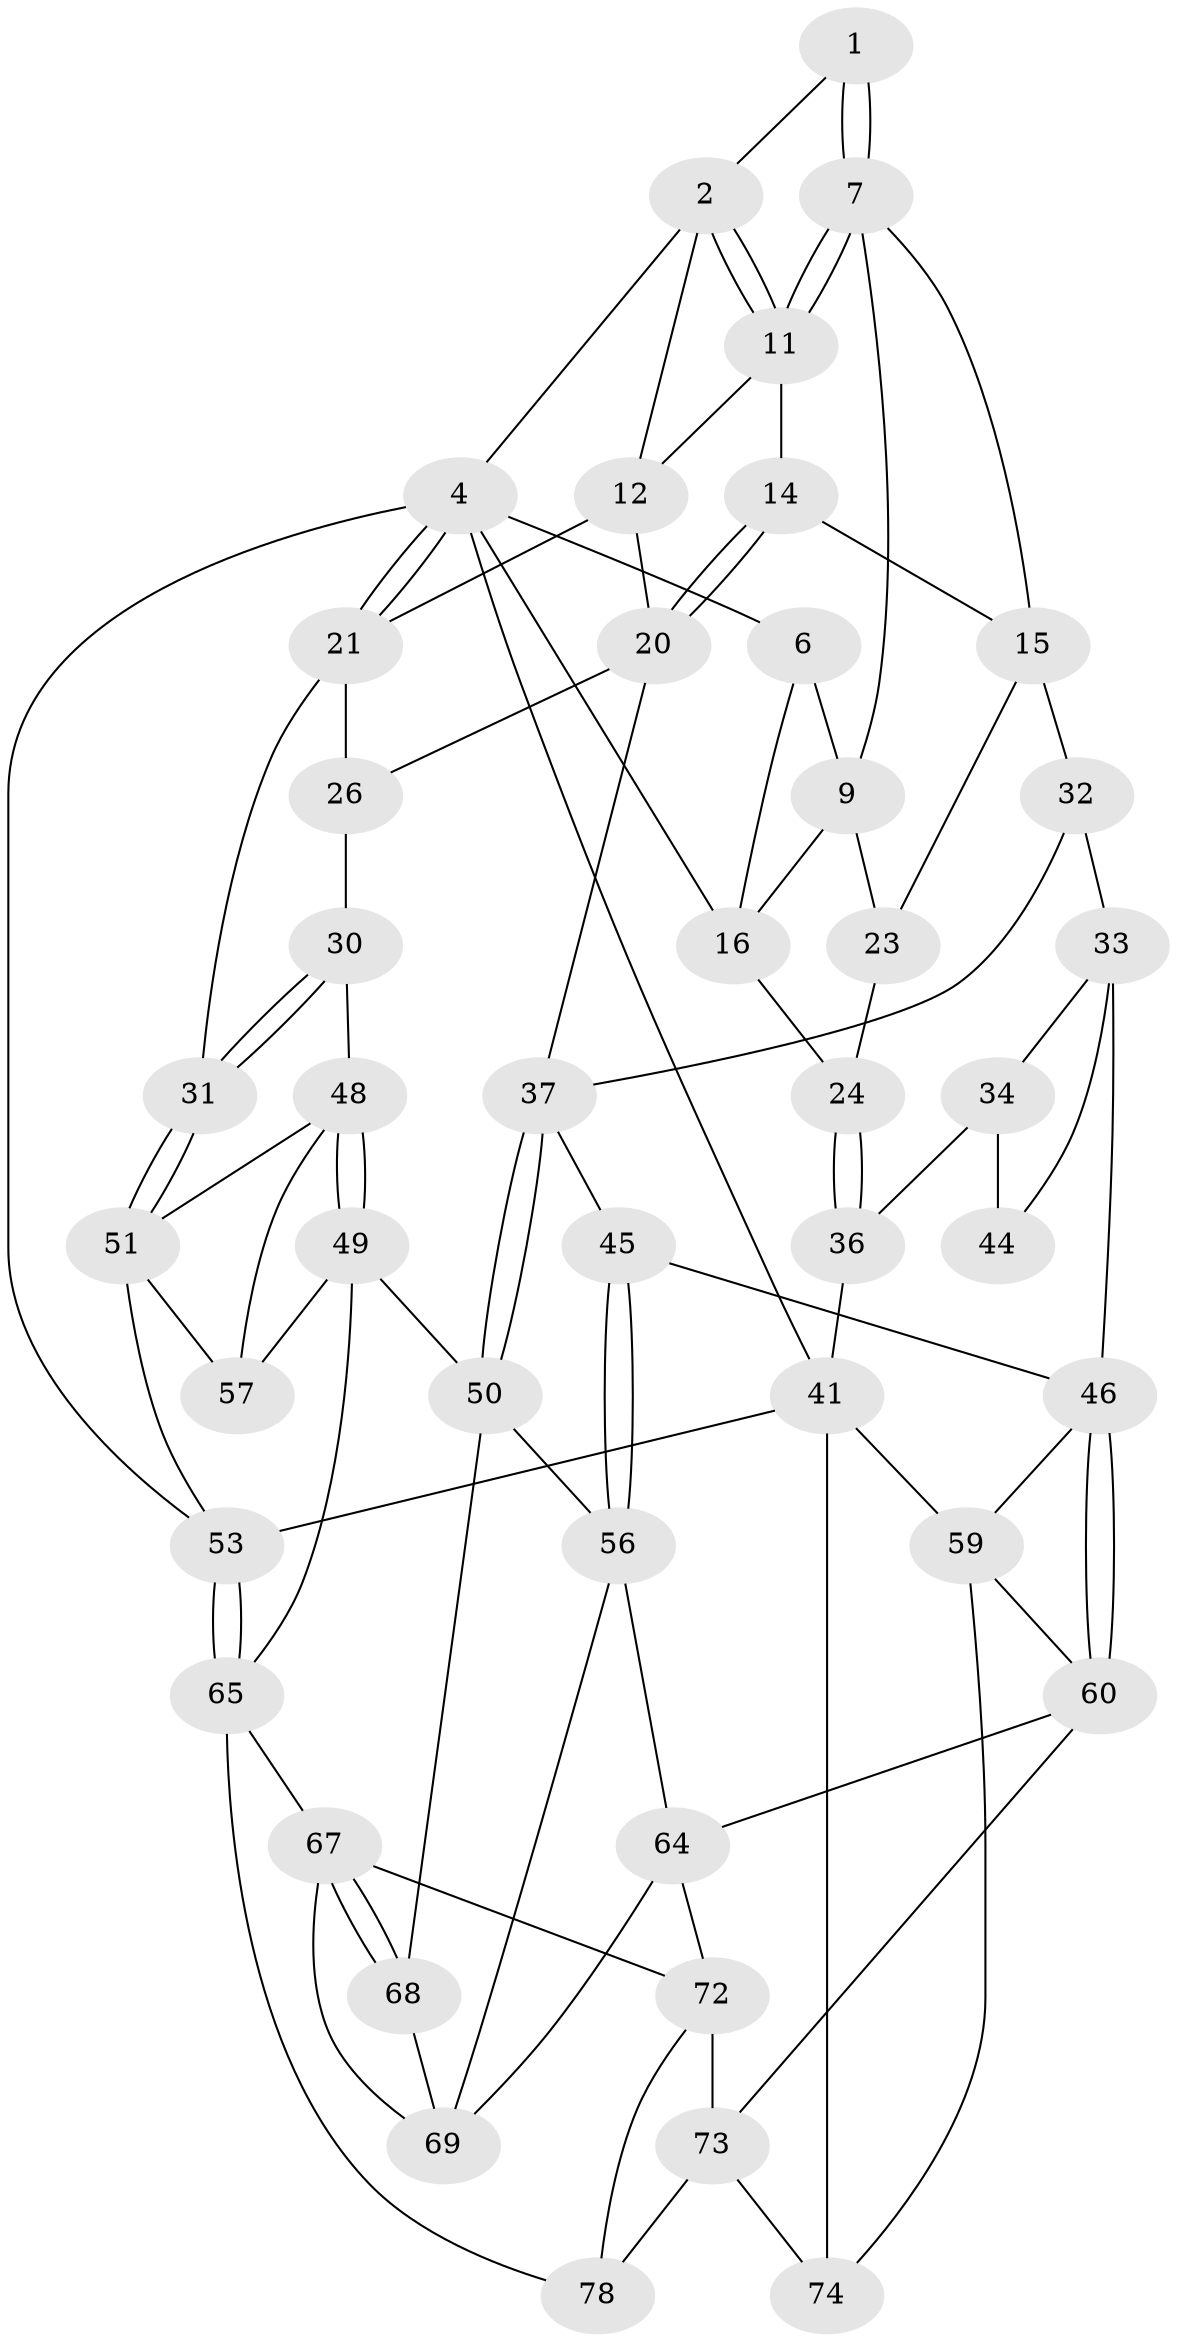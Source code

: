 // original degree distribution, {3: 0.02564102564102564, 4: 0.28205128205128205, 6: 0.2564102564102564, 5: 0.4358974358974359}
// Generated by graph-tools (version 1.1) at 2025/42/03/06/25 10:42:35]
// undirected, 45 vertices, 96 edges
graph export_dot {
graph [start="1"]
  node [color=gray90,style=filled];
  1 [pos="+0.43674692951941824+0"];
  2 [pos="+0.8276613161307149+0",super="+3"];
  4 [pos="+1+0",super="+5"];
  6 [pos="+0.28501124072873013+0",super="+10"];
  7 [pos="+0.4958680587188803+0.10699268548978694",super="+8"];
  9 [pos="+0.4527620967577352+0.2252683341009921",super="+18"];
  11 [pos="+0.6535467417461092+0.04405731372925077",super="+13"];
  12 [pos="+0.7779855536623161+0.22535967666993334",super="+19"];
  14 [pos="+0.5100310308025112+0.29408817429425094"];
  15 [pos="+0.5045319184853148+0.2899118801736011",super="+29"];
  16 [pos="+0.13183513530324026+0.1666450562843947",super="+17"];
  20 [pos="+0.576703752838334+0.3496221173852519",super="+28"];
  21 [pos="+1+0.20122231132141433",super="+22"];
  23 [pos="+0.15725841504602092+0.36778434536906335"];
  24 [pos="+0.1367880623514903+0.37138286442212115",super="+25"];
  26 [pos="+0.8659996944017887+0.392203865120982",super="+27"];
  30 [pos="+1+0.4526700107769781",super="+39"];
  31 [pos="+1+0.45104824300308577"];
  32 [pos="+0.2320189152310775+0.48746320340178356"];
  33 [pos="+0.20498367804118375+0.5101199097988116",super="+43"];
  34 [pos="+0.18520765273965545+0.5200308733772231",super="+35"];
  36 [pos="+0+0.5982531082618954",super="+40"];
  37 [pos="+0.5670892440350425+0.4459366950623068",super="+38"];
  41 [pos="+0+0.6586287337984449",super="+42"];
  44 [pos="+0.11755803113340414+0.6308023028497559"];
  45 [pos="+0.3364620362067472+0.6903271599958839"];
  46 [pos="+0.3130053634914395+0.7129951634642512",super="+47"];
  48 [pos="+0.7951470172392114+0.5607466320456197",super="+52"];
  49 [pos="+0.6296030696467732+0.7293456629850364",super="+58"];
  50 [pos="+0.5599963711025486+0.721734993448998",super="+55"];
  51 [pos="+1+0.5936949172108328",super="+54"];
  53 [pos="+1+1"];
  56 [pos="+0.49138790577497266+0.7340612951222",super="+63"];
  57 [pos="+0.842076289283437+0.6964307996619309"];
  59 [pos="+0.1811033709549261+0.7395006542740016",super="+62"];
  60 [pos="+0.31518669206227945+0.7965997484315832",super="+61"];
  64 [pos="+0.40797310390257074+0.8754303483621334",super="+71"];
  65 [pos="+0.9529590899966051+1",super="+66"];
  67 [pos="+0.578530812255743+0.9413964544989585",super="+75"];
  68 [pos="+0.5628795161673913+0.8777990563081407"];
  69 [pos="+0.4491334305069762+0.8806048274533087",super="+70"];
  72 [pos="+0.38091761884194586+0.9264470534910446",super="+76"];
  73 [pos="+0.3204547541496884+0.9218008369181179",super="+77"];
  74 [pos="+0+1"];
  78 [pos="+0.4115113217984005+1"];
  1 -- 2;
  1 -- 7;
  1 -- 7;
  2 -- 11;
  2 -- 11;
  2 -- 4;
  2 -- 12;
  4 -- 21;
  4 -- 21;
  4 -- 53;
  4 -- 6;
  4 -- 41;
  4 -- 16;
  6 -- 16;
  6 -- 9;
  7 -- 11;
  7 -- 11;
  7 -- 9;
  7 -- 15;
  9 -- 16;
  9 -- 23;
  11 -- 12;
  11 -- 14;
  12 -- 21;
  12 -- 20;
  14 -- 15;
  14 -- 20;
  14 -- 20;
  15 -- 32;
  15 -- 23;
  16 -- 24;
  20 -- 26;
  20 -- 37;
  21 -- 31;
  21 -- 26;
  23 -- 24;
  24 -- 36 [weight=2];
  24 -- 36;
  26 -- 30 [weight=2];
  30 -- 31;
  30 -- 31;
  30 -- 48;
  31 -- 51;
  31 -- 51;
  32 -- 33;
  32 -- 37;
  33 -- 34;
  33 -- 44;
  33 -- 46;
  34 -- 44 [weight=2];
  34 -- 36;
  36 -- 41;
  37 -- 50;
  37 -- 50;
  37 -- 45;
  41 -- 59;
  41 -- 74;
  41 -- 53;
  45 -- 46;
  45 -- 56;
  45 -- 56;
  46 -- 60;
  46 -- 60;
  46 -- 59;
  48 -- 49;
  48 -- 49;
  48 -- 57;
  48 -- 51;
  49 -- 50;
  49 -- 65;
  49 -- 57;
  50 -- 56;
  50 -- 68;
  51 -- 57;
  51 -- 53;
  53 -- 65;
  53 -- 65;
  56 -- 64;
  56 -- 69;
  59 -- 74;
  59 -- 60;
  60 -- 64;
  60 -- 73;
  64 -- 72;
  64 -- 69;
  65 -- 67;
  65 -- 78;
  67 -- 68;
  67 -- 68;
  67 -- 72;
  67 -- 69;
  68 -- 69;
  72 -- 73;
  72 -- 78;
  73 -- 74;
  73 -- 78;
}
